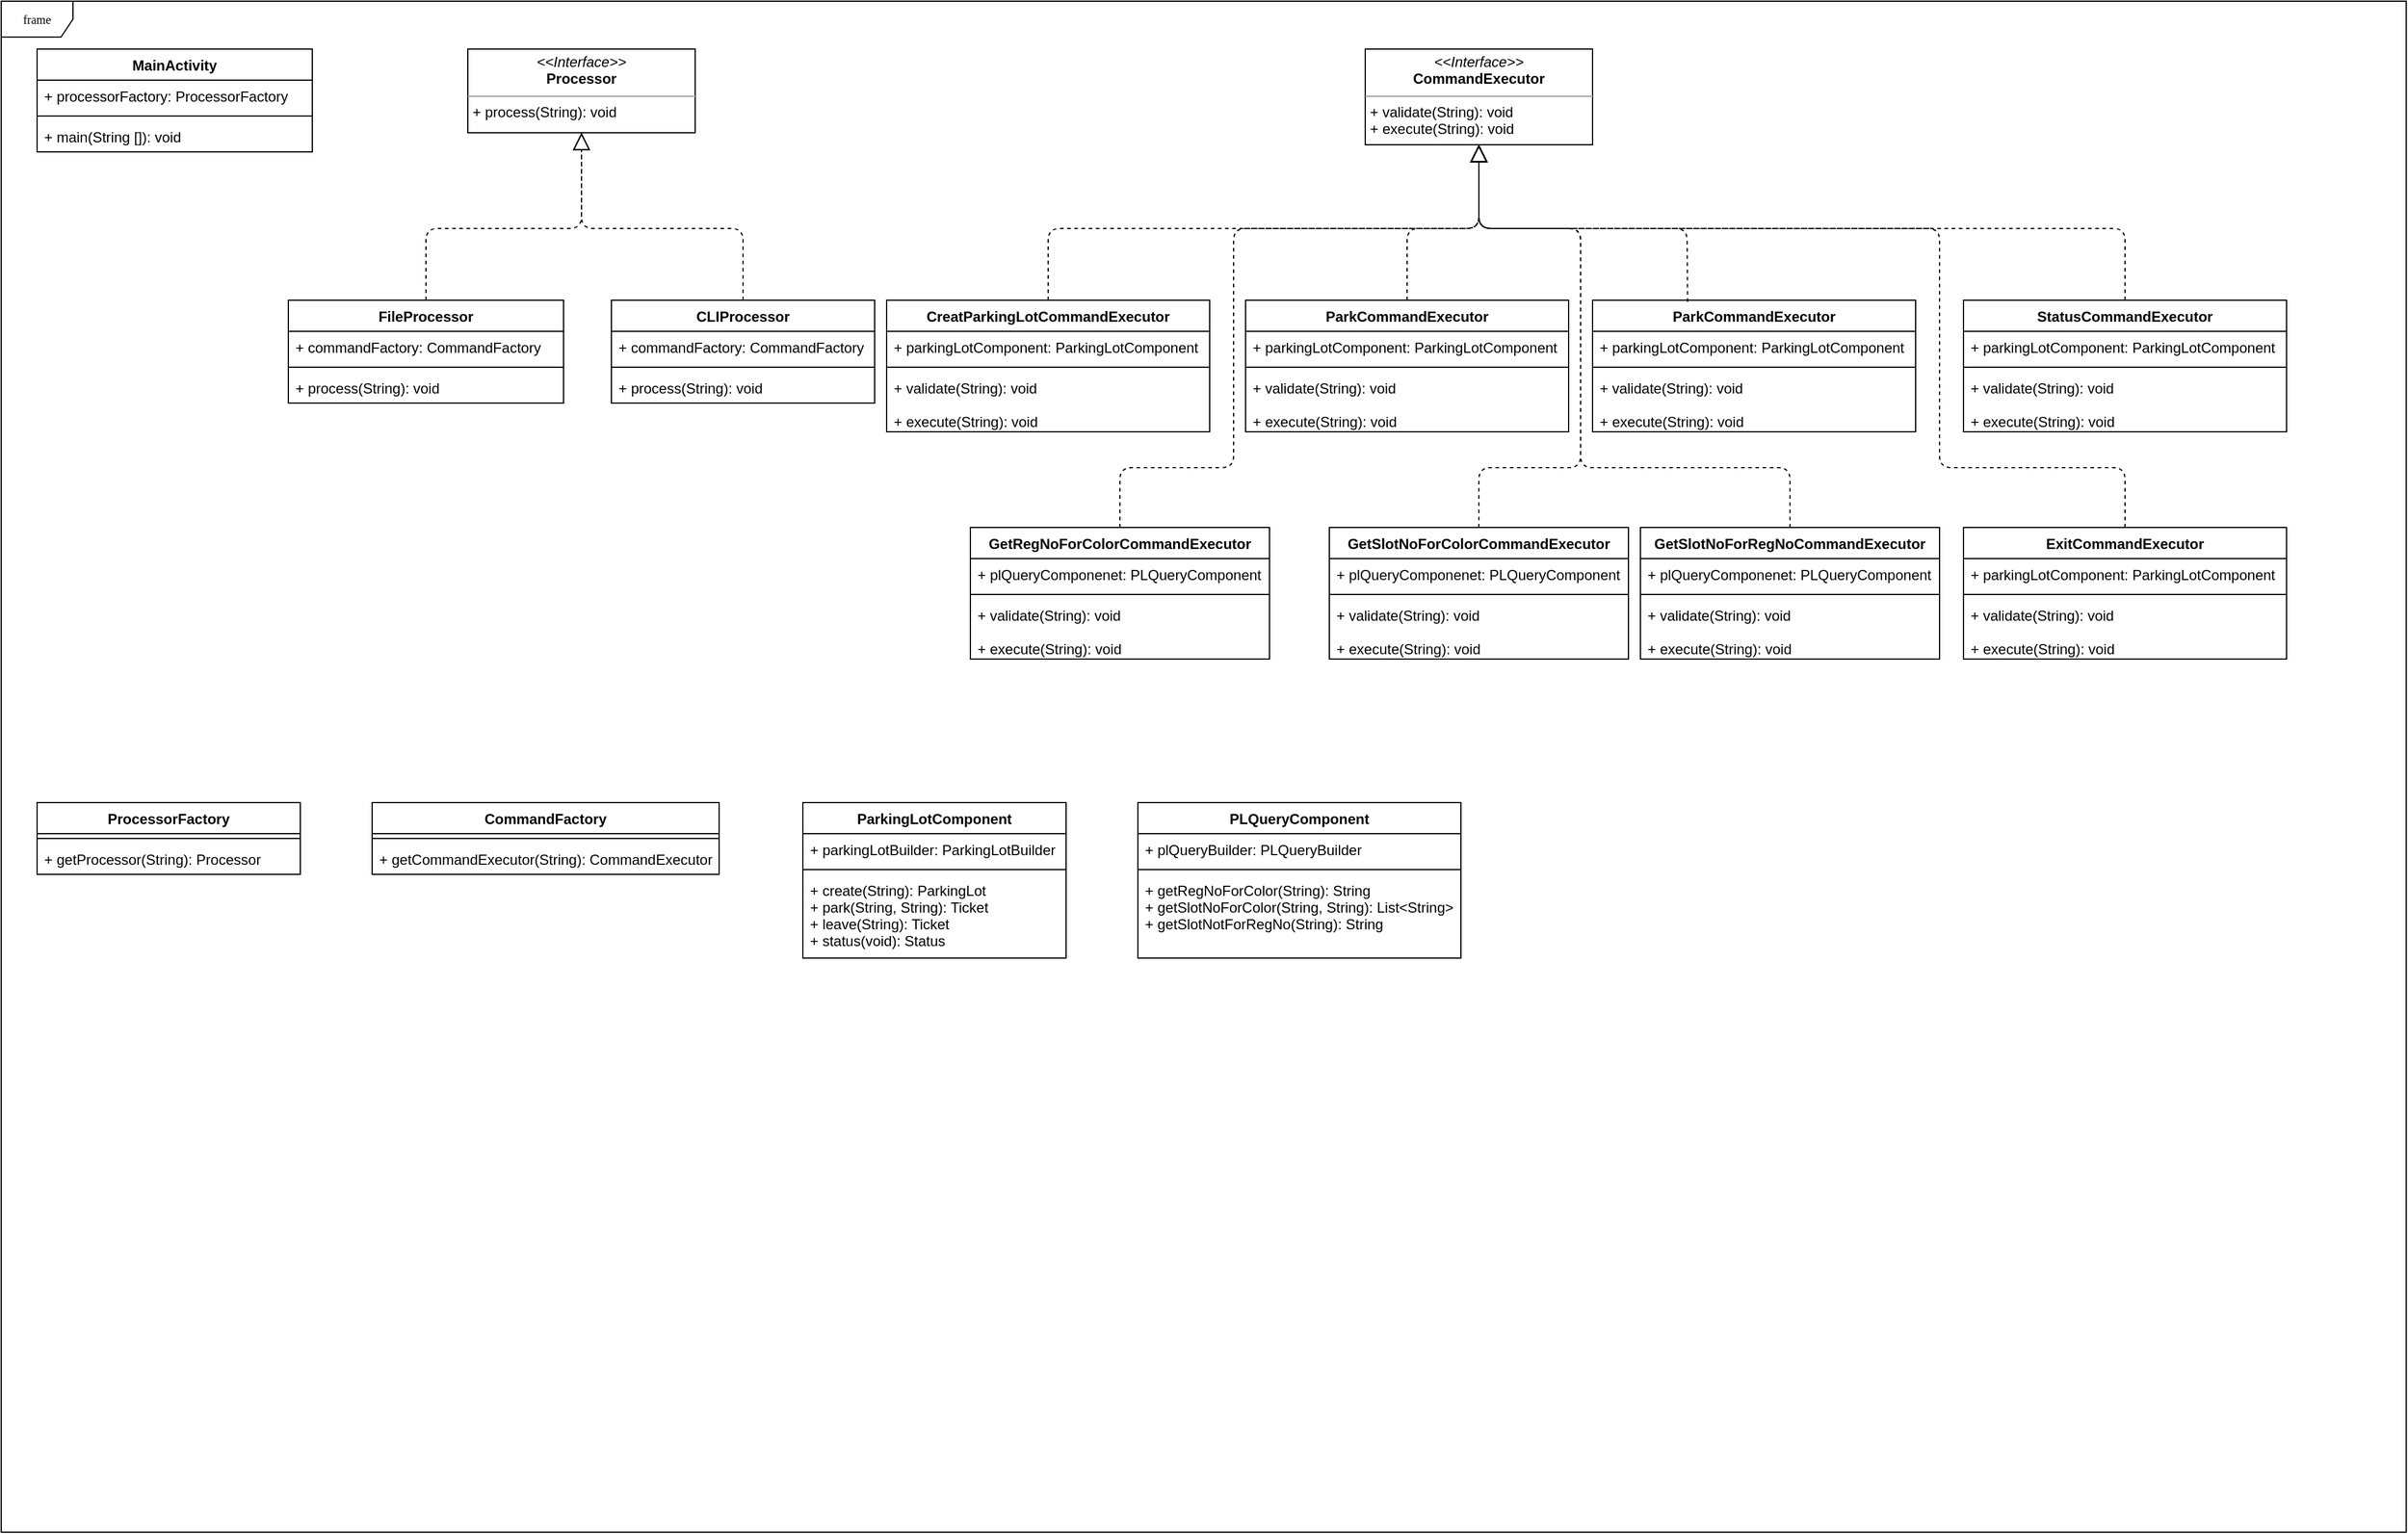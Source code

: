 <mxfile version="14.9.2" type="github">
  <diagram name="Page-1" id="c4acf3e9-155e-7222-9cf6-157b1a14988f">
    <mxGraphModel dx="1390" dy="684" grid="1" gridSize="10" guides="1" tooltips="1" connect="1" arrows="1" fold="1" page="1" pageScale="1" pageWidth="850" pageHeight="1100" background="none" math="0" shadow="0">
      <root>
        <mxCell id="0" />
        <mxCell id="1" parent="0" />
        <mxCell id="17acba5748e5396b-1" value="frame" style="shape=umlFrame;whiteSpace=wrap;html=1;rounded=0;shadow=0;comic=0;labelBackgroundColor=none;strokeWidth=1;fontFamily=Verdana;fontSize=10;align=center;" parent="1" vertex="1">
          <mxGeometry x="10" y="10" width="2010" height="1280" as="geometry" />
        </mxCell>
        <mxCell id="aAuqzf1xYi-Nk-OUqs1t-14" value="&lt;p style=&quot;margin: 0px ; margin-top: 4px ; text-align: center&quot;&gt;&lt;i&gt;&amp;lt;&amp;lt;Interface&amp;gt;&amp;gt;&lt;/i&gt;&lt;br&gt;&lt;b&gt;Processor&lt;/b&gt;&lt;/p&gt;&lt;hr size=&quot;1&quot;&gt;&lt;p style=&quot;margin: 0px ; margin-left: 4px&quot;&gt;+ process(String): void&lt;br&gt;&lt;/p&gt;" style="verticalAlign=top;align=left;overflow=fill;fontSize=12;fontFamily=Helvetica;html=1;" vertex="1" parent="1">
          <mxGeometry x="400" y="50" width="190" height="70" as="geometry" />
        </mxCell>
        <mxCell id="aAuqzf1xYi-Nk-OUqs1t-15" value="FileProcessor" style="swimlane;fontStyle=1;align=center;verticalAlign=top;childLayout=stackLayout;horizontal=1;startSize=26;horizontalStack=0;resizeParent=1;resizeParentMax=0;resizeLast=0;collapsible=1;marginBottom=0;" vertex="1" parent="1">
          <mxGeometry x="250" y="260" width="230" height="86" as="geometry" />
        </mxCell>
        <mxCell id="aAuqzf1xYi-Nk-OUqs1t-16" value="+ commandFactory: CommandFactory" style="text;strokeColor=none;fillColor=none;align=left;verticalAlign=top;spacingLeft=4;spacingRight=4;overflow=hidden;rotatable=0;points=[[0,0.5],[1,0.5]];portConstraint=eastwest;" vertex="1" parent="aAuqzf1xYi-Nk-OUqs1t-15">
          <mxGeometry y="26" width="230" height="26" as="geometry" />
        </mxCell>
        <mxCell id="aAuqzf1xYi-Nk-OUqs1t-17" value="" style="line;strokeWidth=1;fillColor=none;align=left;verticalAlign=middle;spacingTop=-1;spacingLeft=3;spacingRight=3;rotatable=0;labelPosition=right;points=[];portConstraint=eastwest;" vertex="1" parent="aAuqzf1xYi-Nk-OUqs1t-15">
          <mxGeometry y="52" width="230" height="8" as="geometry" />
        </mxCell>
        <mxCell id="aAuqzf1xYi-Nk-OUqs1t-18" value="+ process(String): void" style="text;strokeColor=none;fillColor=none;align=left;verticalAlign=top;spacingLeft=4;spacingRight=4;overflow=hidden;rotatable=0;points=[[0,0.5],[1,0.5]];portConstraint=eastwest;" vertex="1" parent="aAuqzf1xYi-Nk-OUqs1t-15">
          <mxGeometry y="60" width="230" height="26" as="geometry" />
        </mxCell>
        <mxCell id="aAuqzf1xYi-Nk-OUqs1t-19" value="ProcessorFactory" style="swimlane;fontStyle=1;align=center;verticalAlign=top;childLayout=stackLayout;horizontal=1;startSize=26;horizontalStack=0;resizeParent=1;resizeParentMax=0;resizeLast=0;collapsible=1;marginBottom=0;" vertex="1" parent="1">
          <mxGeometry x="40" y="680" width="220" height="60" as="geometry" />
        </mxCell>
        <mxCell id="aAuqzf1xYi-Nk-OUqs1t-21" value="" style="line;strokeWidth=1;fillColor=none;align=left;verticalAlign=middle;spacingTop=-1;spacingLeft=3;spacingRight=3;rotatable=0;labelPosition=right;points=[];portConstraint=eastwest;" vertex="1" parent="aAuqzf1xYi-Nk-OUqs1t-19">
          <mxGeometry y="26" width="220" height="8" as="geometry" />
        </mxCell>
        <mxCell id="aAuqzf1xYi-Nk-OUqs1t-22" value="+ getProcessor(String): Processor" style="text;strokeColor=none;fillColor=none;align=left;verticalAlign=top;spacingLeft=4;spacingRight=4;overflow=hidden;rotatable=0;points=[[0,0.5],[1,0.5]];portConstraint=eastwest;" vertex="1" parent="aAuqzf1xYi-Nk-OUqs1t-19">
          <mxGeometry y="34" width="220" height="26" as="geometry" />
        </mxCell>
        <mxCell id="aAuqzf1xYi-Nk-OUqs1t-23" value="CommandFactory" style="swimlane;fontStyle=1;align=center;verticalAlign=top;childLayout=stackLayout;horizontal=1;startSize=26;horizontalStack=0;resizeParent=1;resizeParentMax=0;resizeLast=0;collapsible=1;marginBottom=0;" vertex="1" parent="1">
          <mxGeometry x="320" y="680" width="290" height="60" as="geometry" />
        </mxCell>
        <mxCell id="aAuqzf1xYi-Nk-OUqs1t-25" value="" style="line;strokeWidth=1;fillColor=none;align=left;verticalAlign=middle;spacingTop=-1;spacingLeft=3;spacingRight=3;rotatable=0;labelPosition=right;points=[];portConstraint=eastwest;" vertex="1" parent="aAuqzf1xYi-Nk-OUqs1t-23">
          <mxGeometry y="26" width="290" height="8" as="geometry" />
        </mxCell>
        <mxCell id="aAuqzf1xYi-Nk-OUqs1t-26" value="+ getCommandExecutor(String): CommandExecutor" style="text;strokeColor=none;fillColor=none;align=left;verticalAlign=top;spacingLeft=4;spacingRight=4;overflow=hidden;rotatable=0;points=[[0,0.5],[1,0.5]];portConstraint=eastwest;" vertex="1" parent="aAuqzf1xYi-Nk-OUqs1t-23">
          <mxGeometry y="34" width="290" height="26" as="geometry" />
        </mxCell>
        <mxCell id="aAuqzf1xYi-Nk-OUqs1t-27" value="CLIProcessor" style="swimlane;fontStyle=1;align=center;verticalAlign=top;childLayout=stackLayout;horizontal=1;startSize=26;horizontalStack=0;resizeParent=1;resizeParentMax=0;resizeLast=0;collapsible=1;marginBottom=0;" vertex="1" parent="1">
          <mxGeometry x="520" y="260" width="220" height="86" as="geometry" />
        </mxCell>
        <mxCell id="aAuqzf1xYi-Nk-OUqs1t-28" value="+ commandFactory: CommandFactory" style="text;strokeColor=none;fillColor=none;align=left;verticalAlign=top;spacingLeft=4;spacingRight=4;overflow=hidden;rotatable=0;points=[[0,0.5],[1,0.5]];portConstraint=eastwest;" vertex="1" parent="aAuqzf1xYi-Nk-OUqs1t-27">
          <mxGeometry y="26" width="220" height="26" as="geometry" />
        </mxCell>
        <mxCell id="aAuqzf1xYi-Nk-OUqs1t-29" value="" style="line;strokeWidth=1;fillColor=none;align=left;verticalAlign=middle;spacingTop=-1;spacingLeft=3;spacingRight=3;rotatable=0;labelPosition=right;points=[];portConstraint=eastwest;" vertex="1" parent="aAuqzf1xYi-Nk-OUqs1t-27">
          <mxGeometry y="52" width="220" height="8" as="geometry" />
        </mxCell>
        <mxCell id="aAuqzf1xYi-Nk-OUqs1t-30" value="+ process(String): void" style="text;strokeColor=none;fillColor=none;align=left;verticalAlign=top;spacingLeft=4;spacingRight=4;overflow=hidden;rotatable=0;points=[[0,0.5],[1,0.5]];portConstraint=eastwest;" vertex="1" parent="aAuqzf1xYi-Nk-OUqs1t-27">
          <mxGeometry y="60" width="220" height="26" as="geometry" />
        </mxCell>
        <mxCell id="aAuqzf1xYi-Nk-OUqs1t-31" value="&lt;p style=&quot;margin: 0px ; margin-top: 4px ; text-align: center&quot;&gt;&lt;i&gt;&amp;lt;&amp;lt;Interface&amp;gt;&amp;gt;&lt;/i&gt;&lt;br&gt;&lt;b&gt;CommandExecutor&lt;/b&gt;&lt;/p&gt;&lt;hr size=&quot;1&quot;&gt;&lt;p style=&quot;margin: 0px ; margin-left: 4px&quot;&gt;+ validate(String): void&lt;br&gt;&lt;/p&gt;&lt;p style=&quot;margin: 0px ; margin-left: 4px&quot;&gt;+ execute(String): void&lt;br&gt;&lt;/p&gt;" style="verticalAlign=top;align=left;overflow=fill;fontSize=12;fontFamily=Helvetica;html=1;" vertex="1" parent="1">
          <mxGeometry x="1150" y="50" width="190" height="80" as="geometry" />
        </mxCell>
        <mxCell id="aAuqzf1xYi-Nk-OUqs1t-32" value="CreatParkingLotCommandExecutor" style="swimlane;fontStyle=1;align=center;verticalAlign=top;childLayout=stackLayout;horizontal=1;startSize=26;horizontalStack=0;resizeParent=1;resizeParentMax=0;resizeLast=0;collapsible=1;marginBottom=0;" vertex="1" parent="1">
          <mxGeometry x="750" y="260" width="270" height="110" as="geometry" />
        </mxCell>
        <mxCell id="aAuqzf1xYi-Nk-OUqs1t-33" value="+ parkingLotComponent: ParkingLotComponent" style="text;strokeColor=none;fillColor=none;align=left;verticalAlign=top;spacingLeft=4;spacingRight=4;overflow=hidden;rotatable=0;points=[[0,0.5],[1,0.5]];portConstraint=eastwest;" vertex="1" parent="aAuqzf1xYi-Nk-OUqs1t-32">
          <mxGeometry y="26" width="270" height="26" as="geometry" />
        </mxCell>
        <mxCell id="aAuqzf1xYi-Nk-OUqs1t-34" value="" style="line;strokeWidth=1;fillColor=none;align=left;verticalAlign=middle;spacingTop=-1;spacingLeft=3;spacingRight=3;rotatable=0;labelPosition=right;points=[];portConstraint=eastwest;" vertex="1" parent="aAuqzf1xYi-Nk-OUqs1t-32">
          <mxGeometry y="52" width="270" height="8" as="geometry" />
        </mxCell>
        <mxCell id="aAuqzf1xYi-Nk-OUqs1t-35" value="+ validate(String): void&#xa;&#xa;+ execute(String): void" style="text;strokeColor=none;fillColor=none;align=left;verticalAlign=top;spacingLeft=4;spacingRight=4;overflow=hidden;rotatable=0;points=[[0,0.5],[1,0.5]];portConstraint=eastwest;" vertex="1" parent="aAuqzf1xYi-Nk-OUqs1t-32">
          <mxGeometry y="60" width="270" height="50" as="geometry" />
        </mxCell>
        <mxCell id="aAuqzf1xYi-Nk-OUqs1t-36" value="ParkCommandExecutor&#xa;" style="swimlane;fontStyle=1;align=center;verticalAlign=top;childLayout=stackLayout;horizontal=1;startSize=26;horizontalStack=0;resizeParent=1;resizeParentMax=0;resizeLast=0;collapsible=1;marginBottom=0;" vertex="1" parent="1">
          <mxGeometry x="1050" y="260" width="270" height="110" as="geometry" />
        </mxCell>
        <mxCell id="aAuqzf1xYi-Nk-OUqs1t-37" value="+ parkingLotComponent: ParkingLotComponent" style="text;strokeColor=none;fillColor=none;align=left;verticalAlign=top;spacingLeft=4;spacingRight=4;overflow=hidden;rotatable=0;points=[[0,0.5],[1,0.5]];portConstraint=eastwest;" vertex="1" parent="aAuqzf1xYi-Nk-OUqs1t-36">
          <mxGeometry y="26" width="270" height="26" as="geometry" />
        </mxCell>
        <mxCell id="aAuqzf1xYi-Nk-OUqs1t-38" value="" style="line;strokeWidth=1;fillColor=none;align=left;verticalAlign=middle;spacingTop=-1;spacingLeft=3;spacingRight=3;rotatable=0;labelPosition=right;points=[];portConstraint=eastwest;" vertex="1" parent="aAuqzf1xYi-Nk-OUqs1t-36">
          <mxGeometry y="52" width="270" height="8" as="geometry" />
        </mxCell>
        <mxCell id="aAuqzf1xYi-Nk-OUqs1t-39" value="+ validate(String): void&#xa;&#xa;+ execute(String): void" style="text;strokeColor=none;fillColor=none;align=left;verticalAlign=top;spacingLeft=4;spacingRight=4;overflow=hidden;rotatable=0;points=[[0,0.5],[1,0.5]];portConstraint=eastwest;" vertex="1" parent="aAuqzf1xYi-Nk-OUqs1t-36">
          <mxGeometry y="60" width="270" height="50" as="geometry" />
        </mxCell>
        <mxCell id="aAuqzf1xYi-Nk-OUqs1t-40" value="ParkCommandExecutor&#xa;" style="swimlane;fontStyle=1;align=center;verticalAlign=top;childLayout=stackLayout;horizontal=1;startSize=26;horizontalStack=0;resizeParent=1;resizeParentMax=0;resizeLast=0;collapsible=1;marginBottom=0;" vertex="1" parent="1">
          <mxGeometry x="1340" y="260" width="270" height="110" as="geometry" />
        </mxCell>
        <mxCell id="aAuqzf1xYi-Nk-OUqs1t-41" value="+ parkingLotComponent: ParkingLotComponent" style="text;strokeColor=none;fillColor=none;align=left;verticalAlign=top;spacingLeft=4;spacingRight=4;overflow=hidden;rotatable=0;points=[[0,0.5],[1,0.5]];portConstraint=eastwest;" vertex="1" parent="aAuqzf1xYi-Nk-OUqs1t-40">
          <mxGeometry y="26" width="270" height="26" as="geometry" />
        </mxCell>
        <mxCell id="aAuqzf1xYi-Nk-OUqs1t-42" value="" style="line;strokeWidth=1;fillColor=none;align=left;verticalAlign=middle;spacingTop=-1;spacingLeft=3;spacingRight=3;rotatable=0;labelPosition=right;points=[];portConstraint=eastwest;" vertex="1" parent="aAuqzf1xYi-Nk-OUqs1t-40">
          <mxGeometry y="52" width="270" height="8" as="geometry" />
        </mxCell>
        <mxCell id="aAuqzf1xYi-Nk-OUqs1t-43" value="+ validate(String): void&#xa;&#xa;+ execute(String): void" style="text;strokeColor=none;fillColor=none;align=left;verticalAlign=top;spacingLeft=4;spacingRight=4;overflow=hidden;rotatable=0;points=[[0,0.5],[1,0.5]];portConstraint=eastwest;" vertex="1" parent="aAuqzf1xYi-Nk-OUqs1t-40">
          <mxGeometry y="60" width="270" height="50" as="geometry" />
        </mxCell>
        <mxCell id="aAuqzf1xYi-Nk-OUqs1t-44" value="GetRegNoForColorCommandExecutor" style="swimlane;fontStyle=1;align=center;verticalAlign=top;childLayout=stackLayout;horizontal=1;startSize=26;horizontalStack=0;resizeParent=1;resizeParentMax=0;resizeLast=0;collapsible=1;marginBottom=0;" vertex="1" parent="1">
          <mxGeometry x="820" y="450" width="250" height="110" as="geometry" />
        </mxCell>
        <mxCell id="aAuqzf1xYi-Nk-OUqs1t-45" value="+ plQueryComponenet: PLQueryComponent" style="text;strokeColor=none;fillColor=none;align=left;verticalAlign=top;spacingLeft=4;spacingRight=4;overflow=hidden;rotatable=0;points=[[0,0.5],[1,0.5]];portConstraint=eastwest;" vertex="1" parent="aAuqzf1xYi-Nk-OUqs1t-44">
          <mxGeometry y="26" width="250" height="26" as="geometry" />
        </mxCell>
        <mxCell id="aAuqzf1xYi-Nk-OUqs1t-46" value="" style="line;strokeWidth=1;fillColor=none;align=left;verticalAlign=middle;spacingTop=-1;spacingLeft=3;spacingRight=3;rotatable=0;labelPosition=right;points=[];portConstraint=eastwest;" vertex="1" parent="aAuqzf1xYi-Nk-OUqs1t-44">
          <mxGeometry y="52" width="250" height="8" as="geometry" />
        </mxCell>
        <mxCell id="aAuqzf1xYi-Nk-OUqs1t-47" value="+ validate(String): void&#xa;&#xa;+ execute(String): void" style="text;strokeColor=none;fillColor=none;align=left;verticalAlign=top;spacingLeft=4;spacingRight=4;overflow=hidden;rotatable=0;points=[[0,0.5],[1,0.5]];portConstraint=eastwest;" vertex="1" parent="aAuqzf1xYi-Nk-OUqs1t-44">
          <mxGeometry y="60" width="250" height="50" as="geometry" />
        </mxCell>
        <mxCell id="aAuqzf1xYi-Nk-OUqs1t-48" value="GetSlotNoForColorCommandExecutor" style="swimlane;fontStyle=1;align=center;verticalAlign=top;childLayout=stackLayout;horizontal=1;startSize=26;horizontalStack=0;resizeParent=1;resizeParentMax=0;resizeLast=0;collapsible=1;marginBottom=0;" vertex="1" parent="1">
          <mxGeometry x="1120" y="450" width="250" height="110" as="geometry" />
        </mxCell>
        <mxCell id="aAuqzf1xYi-Nk-OUqs1t-49" value="+ plQueryComponenet: PLQueryComponent" style="text;strokeColor=none;fillColor=none;align=left;verticalAlign=top;spacingLeft=4;spacingRight=4;overflow=hidden;rotatable=0;points=[[0,0.5],[1,0.5]];portConstraint=eastwest;" vertex="1" parent="aAuqzf1xYi-Nk-OUqs1t-48">
          <mxGeometry y="26" width="250" height="26" as="geometry" />
        </mxCell>
        <mxCell id="aAuqzf1xYi-Nk-OUqs1t-50" value="" style="line;strokeWidth=1;fillColor=none;align=left;verticalAlign=middle;spacingTop=-1;spacingLeft=3;spacingRight=3;rotatable=0;labelPosition=right;points=[];portConstraint=eastwest;" vertex="1" parent="aAuqzf1xYi-Nk-OUqs1t-48">
          <mxGeometry y="52" width="250" height="8" as="geometry" />
        </mxCell>
        <mxCell id="aAuqzf1xYi-Nk-OUqs1t-51" value="+ validate(String): void&#xa;&#xa;+ execute(String): void" style="text;strokeColor=none;fillColor=none;align=left;verticalAlign=top;spacingLeft=4;spacingRight=4;overflow=hidden;rotatable=0;points=[[0,0.5],[1,0.5]];portConstraint=eastwest;" vertex="1" parent="aAuqzf1xYi-Nk-OUqs1t-48">
          <mxGeometry y="60" width="250" height="50" as="geometry" />
        </mxCell>
        <mxCell id="aAuqzf1xYi-Nk-OUqs1t-52" value="GetSlotNoForRegNoCommandExecutor" style="swimlane;fontStyle=1;align=center;verticalAlign=top;childLayout=stackLayout;horizontal=1;startSize=26;horizontalStack=0;resizeParent=1;resizeParentMax=0;resizeLast=0;collapsible=1;marginBottom=0;" vertex="1" parent="1">
          <mxGeometry x="1380" y="450" width="250" height="110" as="geometry" />
        </mxCell>
        <mxCell id="aAuqzf1xYi-Nk-OUqs1t-53" value="+ plQueryComponenet: PLQueryComponent" style="text;strokeColor=none;fillColor=none;align=left;verticalAlign=top;spacingLeft=4;spacingRight=4;overflow=hidden;rotatable=0;points=[[0,0.5],[1,0.5]];portConstraint=eastwest;" vertex="1" parent="aAuqzf1xYi-Nk-OUqs1t-52">
          <mxGeometry y="26" width="250" height="26" as="geometry" />
        </mxCell>
        <mxCell id="aAuqzf1xYi-Nk-OUqs1t-54" value="" style="line;strokeWidth=1;fillColor=none;align=left;verticalAlign=middle;spacingTop=-1;spacingLeft=3;spacingRight=3;rotatable=0;labelPosition=right;points=[];portConstraint=eastwest;" vertex="1" parent="aAuqzf1xYi-Nk-OUqs1t-52">
          <mxGeometry y="52" width="250" height="8" as="geometry" />
        </mxCell>
        <mxCell id="aAuqzf1xYi-Nk-OUqs1t-55" value="+ validate(String): void&#xa;&#xa;+ execute(String): void" style="text;strokeColor=none;fillColor=none;align=left;verticalAlign=top;spacingLeft=4;spacingRight=4;overflow=hidden;rotatable=0;points=[[0,0.5],[1,0.5]];portConstraint=eastwest;" vertex="1" parent="aAuqzf1xYi-Nk-OUqs1t-52">
          <mxGeometry y="60" width="250" height="50" as="geometry" />
        </mxCell>
        <mxCell id="aAuqzf1xYi-Nk-OUqs1t-56" value="StatusCommandExecutor&#xa;" style="swimlane;fontStyle=1;align=center;verticalAlign=top;childLayout=stackLayout;horizontal=1;startSize=26;horizontalStack=0;resizeParent=1;resizeParentMax=0;resizeLast=0;collapsible=1;marginBottom=0;" vertex="1" parent="1">
          <mxGeometry x="1650" y="260" width="270" height="110" as="geometry" />
        </mxCell>
        <mxCell id="aAuqzf1xYi-Nk-OUqs1t-57" value="+ parkingLotComponent: ParkingLotComponent" style="text;strokeColor=none;fillColor=none;align=left;verticalAlign=top;spacingLeft=4;spacingRight=4;overflow=hidden;rotatable=0;points=[[0,0.5],[1,0.5]];portConstraint=eastwest;" vertex="1" parent="aAuqzf1xYi-Nk-OUqs1t-56">
          <mxGeometry y="26" width="270" height="26" as="geometry" />
        </mxCell>
        <mxCell id="aAuqzf1xYi-Nk-OUqs1t-58" value="" style="line;strokeWidth=1;fillColor=none;align=left;verticalAlign=middle;spacingTop=-1;spacingLeft=3;spacingRight=3;rotatable=0;labelPosition=right;points=[];portConstraint=eastwest;" vertex="1" parent="aAuqzf1xYi-Nk-OUqs1t-56">
          <mxGeometry y="52" width="270" height="8" as="geometry" />
        </mxCell>
        <mxCell id="aAuqzf1xYi-Nk-OUqs1t-59" value="+ validate(String): void&#xa;&#xa;+ execute(String): void" style="text;strokeColor=none;fillColor=none;align=left;verticalAlign=top;spacingLeft=4;spacingRight=4;overflow=hidden;rotatable=0;points=[[0,0.5],[1,0.5]];portConstraint=eastwest;" vertex="1" parent="aAuqzf1xYi-Nk-OUqs1t-56">
          <mxGeometry y="60" width="270" height="50" as="geometry" />
        </mxCell>
        <mxCell id="aAuqzf1xYi-Nk-OUqs1t-60" value="ExitCommandExecutor&#xa;" style="swimlane;fontStyle=1;align=center;verticalAlign=top;childLayout=stackLayout;horizontal=1;startSize=26;horizontalStack=0;resizeParent=1;resizeParentMax=0;resizeLast=0;collapsible=1;marginBottom=0;" vertex="1" parent="1">
          <mxGeometry x="1650" y="450" width="270" height="110" as="geometry" />
        </mxCell>
        <mxCell id="aAuqzf1xYi-Nk-OUqs1t-61" value="+ parkingLotComponent: ParkingLotComponent" style="text;strokeColor=none;fillColor=none;align=left;verticalAlign=top;spacingLeft=4;spacingRight=4;overflow=hidden;rotatable=0;points=[[0,0.5],[1,0.5]];portConstraint=eastwest;" vertex="1" parent="aAuqzf1xYi-Nk-OUqs1t-60">
          <mxGeometry y="26" width="270" height="26" as="geometry" />
        </mxCell>
        <mxCell id="aAuqzf1xYi-Nk-OUqs1t-62" value="" style="line;strokeWidth=1;fillColor=none;align=left;verticalAlign=middle;spacingTop=-1;spacingLeft=3;spacingRight=3;rotatable=0;labelPosition=right;points=[];portConstraint=eastwest;" vertex="1" parent="aAuqzf1xYi-Nk-OUqs1t-60">
          <mxGeometry y="52" width="270" height="8" as="geometry" />
        </mxCell>
        <mxCell id="aAuqzf1xYi-Nk-OUqs1t-63" value="+ validate(String): void&#xa;&#xa;+ execute(String): void" style="text;strokeColor=none;fillColor=none;align=left;verticalAlign=top;spacingLeft=4;spacingRight=4;overflow=hidden;rotatable=0;points=[[0,0.5],[1,0.5]];portConstraint=eastwest;" vertex="1" parent="aAuqzf1xYi-Nk-OUqs1t-60">
          <mxGeometry y="60" width="270" height="50" as="geometry" />
        </mxCell>
        <mxCell id="aAuqzf1xYi-Nk-OUqs1t-64" value="" style="endArrow=block;dashed=1;endFill=0;endSize=12;html=1;entryX=0.5;entryY=1;entryDx=0;entryDy=0;exitX=0.5;exitY=0;exitDx=0;exitDy=0;" edge="1" parent="1" source="aAuqzf1xYi-Nk-OUqs1t-15" target="aAuqzf1xYi-Nk-OUqs1t-14">
          <mxGeometry width="160" relative="1" as="geometry">
            <mxPoint x="500" y="230" as="sourcePoint" />
            <mxPoint x="660" y="230" as="targetPoint" />
            <Array as="points">
              <mxPoint x="365" y="200" />
              <mxPoint x="495" y="200" />
            </Array>
          </mxGeometry>
        </mxCell>
        <mxCell id="aAuqzf1xYi-Nk-OUqs1t-65" value="" style="endArrow=block;dashed=1;endFill=0;endSize=12;html=1;exitX=0.5;exitY=0;exitDx=0;exitDy=0;entryX=0.5;entryY=1;entryDx=0;entryDy=0;" edge="1" parent="1" source="aAuqzf1xYi-Nk-OUqs1t-27" target="aAuqzf1xYi-Nk-OUqs1t-14">
          <mxGeometry width="160" relative="1" as="geometry">
            <mxPoint x="410" y="270" as="sourcePoint" />
            <mxPoint x="520" y="120" as="targetPoint" />
            <Array as="points">
              <mxPoint x="630" y="200" />
              <mxPoint x="495" y="200" />
            </Array>
          </mxGeometry>
        </mxCell>
        <mxCell id="aAuqzf1xYi-Nk-OUqs1t-66" value="" style="endArrow=block;dashed=1;endFill=0;endSize=12;html=1;entryX=0.5;entryY=1;entryDx=0;entryDy=0;exitX=0.5;exitY=0;exitDx=0;exitDy=0;" edge="1" parent="1" source="aAuqzf1xYi-Nk-OUqs1t-32" target="aAuqzf1xYi-Nk-OUqs1t-31">
          <mxGeometry width="160" relative="1" as="geometry">
            <mxPoint x="940" y="230" as="sourcePoint" />
            <mxPoint x="1100" y="230" as="targetPoint" />
            <Array as="points">
              <mxPoint x="885" y="200" />
              <mxPoint x="1245" y="200" />
            </Array>
          </mxGeometry>
        </mxCell>
        <mxCell id="aAuqzf1xYi-Nk-OUqs1t-67" value="" style="endArrow=block;dashed=1;endFill=0;endSize=12;html=1;exitX=0.5;exitY=0;exitDx=0;exitDy=0;entryX=0.5;entryY=1;entryDx=0;entryDy=0;" edge="1" parent="1" source="aAuqzf1xYi-Nk-OUqs1t-56" target="aAuqzf1xYi-Nk-OUqs1t-31">
          <mxGeometry width="160" relative="1" as="geometry">
            <mxPoint x="865" y="270" as="sourcePoint" />
            <mxPoint x="1220" y="120" as="targetPoint" />
            <Array as="points">
              <mxPoint x="1785" y="200" />
              <mxPoint x="1245" y="200" />
            </Array>
          </mxGeometry>
        </mxCell>
        <mxCell id="aAuqzf1xYi-Nk-OUqs1t-68" value="" style="endArrow=block;dashed=1;endFill=0;endSize=12;html=1;exitX=0.294;exitY=0.012;exitDx=0;exitDy=0;entryX=0.5;entryY=1;entryDx=0;entryDy=0;exitPerimeter=0;" edge="1" parent="1" source="aAuqzf1xYi-Nk-OUqs1t-40" target="aAuqzf1xYi-Nk-OUqs1t-31">
          <mxGeometry width="160" relative="1" as="geometry">
            <mxPoint x="1490" y="270" as="sourcePoint" />
            <mxPoint x="1050" y="130" as="targetPoint" />
            <Array as="points">
              <mxPoint x="1419" y="200" />
              <mxPoint x="1245" y="200" />
            </Array>
          </mxGeometry>
        </mxCell>
        <mxCell id="aAuqzf1xYi-Nk-OUqs1t-69" value="" style="endArrow=block;dashed=1;endFill=0;endSize=12;html=1;exitX=0.5;exitY=0;exitDx=0;exitDy=0;entryX=0.5;entryY=1;entryDx=0;entryDy=0;" edge="1" parent="1" source="aAuqzf1xYi-Nk-OUqs1t-36" target="aAuqzf1xYi-Nk-OUqs1t-31">
          <mxGeometry width="160" relative="1" as="geometry">
            <mxPoint x="1290" y="270" as="sourcePoint" />
            <mxPoint x="1255" y="130" as="targetPoint" />
            <Array as="points">
              <mxPoint x="1185" y="200" />
              <mxPoint x="1245" y="200" />
            </Array>
          </mxGeometry>
        </mxCell>
        <mxCell id="aAuqzf1xYi-Nk-OUqs1t-70" value="" style="endArrow=block;dashed=1;endFill=0;endSize=12;html=1;exitX=0.5;exitY=0;exitDx=0;exitDy=0;entryX=0.5;entryY=1;entryDx=0;entryDy=0;" edge="1" parent="1" source="aAuqzf1xYi-Nk-OUqs1t-44" target="aAuqzf1xYi-Nk-OUqs1t-31">
          <mxGeometry width="160" relative="1" as="geometry">
            <mxPoint x="1257.04" y="271.032" as="sourcePoint" />
            <mxPoint x="1255" y="130" as="targetPoint" />
            <Array as="points">
              <mxPoint x="945" y="400" />
              <mxPoint x="1040" y="400" />
              <mxPoint x="1040" y="200" />
              <mxPoint x="1245" y="200" />
            </Array>
          </mxGeometry>
        </mxCell>
        <mxCell id="aAuqzf1xYi-Nk-OUqs1t-71" value="" style="endArrow=block;dashed=1;endFill=0;endSize=12;html=1;exitX=0.5;exitY=0;exitDx=0;exitDy=0;entryX=0.5;entryY=1;entryDx=0;entryDy=0;" edge="1" parent="1" source="aAuqzf1xYi-Nk-OUqs1t-48" target="aAuqzf1xYi-Nk-OUqs1t-31">
          <mxGeometry width="160" relative="1" as="geometry">
            <mxPoint x="1257.04" y="271.032" as="sourcePoint" />
            <mxPoint x="1255" y="130" as="targetPoint" />
            <Array as="points">
              <mxPoint x="1245" y="400" />
              <mxPoint x="1330" y="400" />
              <mxPoint x="1330" y="200" />
              <mxPoint x="1245" y="200" />
            </Array>
          </mxGeometry>
        </mxCell>
        <mxCell id="aAuqzf1xYi-Nk-OUqs1t-73" value="" style="endArrow=block;dashed=1;endFill=0;endSize=12;html=1;exitX=0.5;exitY=0;exitDx=0;exitDy=0;entryX=0.5;entryY=1;entryDx=0;entryDy=0;" edge="1" parent="1" source="aAuqzf1xYi-Nk-OUqs1t-52" target="aAuqzf1xYi-Nk-OUqs1t-31">
          <mxGeometry width="160" relative="1" as="geometry">
            <mxPoint x="1257.04" y="271.032" as="sourcePoint" />
            <mxPoint x="1255" y="130" as="targetPoint" />
            <Array as="points">
              <mxPoint x="1505" y="400" />
              <mxPoint x="1400" y="400" />
              <mxPoint x="1330" y="400" />
              <mxPoint x="1330" y="200" />
              <mxPoint x="1245" y="200" />
            </Array>
          </mxGeometry>
        </mxCell>
        <mxCell id="aAuqzf1xYi-Nk-OUqs1t-75" value="MainActivity" style="swimlane;fontStyle=1;align=center;verticalAlign=top;childLayout=stackLayout;horizontal=1;startSize=26;horizontalStack=0;resizeParent=1;resizeParentMax=0;resizeLast=0;collapsible=1;marginBottom=0;" vertex="1" parent="1">
          <mxGeometry x="40" y="50" width="230" height="86" as="geometry" />
        </mxCell>
        <mxCell id="aAuqzf1xYi-Nk-OUqs1t-76" value="+ processorFactory: ProcessorFactory" style="text;strokeColor=none;fillColor=none;align=left;verticalAlign=top;spacingLeft=4;spacingRight=4;overflow=hidden;rotatable=0;points=[[0,0.5],[1,0.5]];portConstraint=eastwest;" vertex="1" parent="aAuqzf1xYi-Nk-OUqs1t-75">
          <mxGeometry y="26" width="230" height="26" as="geometry" />
        </mxCell>
        <mxCell id="aAuqzf1xYi-Nk-OUqs1t-77" value="" style="line;strokeWidth=1;fillColor=none;align=left;verticalAlign=middle;spacingTop=-1;spacingLeft=3;spacingRight=3;rotatable=0;labelPosition=right;points=[];portConstraint=eastwest;" vertex="1" parent="aAuqzf1xYi-Nk-OUqs1t-75">
          <mxGeometry y="52" width="230" height="8" as="geometry" />
        </mxCell>
        <mxCell id="aAuqzf1xYi-Nk-OUqs1t-78" value="+ main(String []): void" style="text;strokeColor=none;fillColor=none;align=left;verticalAlign=top;spacingLeft=4;spacingRight=4;overflow=hidden;rotatable=0;points=[[0,0.5],[1,0.5]];portConstraint=eastwest;" vertex="1" parent="aAuqzf1xYi-Nk-OUqs1t-75">
          <mxGeometry y="60" width="230" height="26" as="geometry" />
        </mxCell>
        <mxCell id="aAuqzf1xYi-Nk-OUqs1t-79" value="" style="endArrow=block;dashed=1;endFill=0;endSize=12;html=1;exitX=0.5;exitY=0;exitDx=0;exitDy=0;entryX=0.5;entryY=1;entryDx=0;entryDy=0;" edge="1" parent="1" source="aAuqzf1xYi-Nk-OUqs1t-60" target="aAuqzf1xYi-Nk-OUqs1t-31">
          <mxGeometry width="160" relative="1" as="geometry">
            <mxPoint x="1795" y="270" as="sourcePoint" />
            <mxPoint x="1255" y="140" as="targetPoint" />
            <Array as="points">
              <mxPoint x="1785" y="400" />
              <mxPoint x="1630" y="400" />
              <mxPoint x="1630" y="200" />
              <mxPoint x="1520" y="200" />
              <mxPoint x="1245" y="200" />
            </Array>
          </mxGeometry>
        </mxCell>
        <mxCell id="aAuqzf1xYi-Nk-OUqs1t-84" value="ParkingLotComponent" style="swimlane;fontStyle=1;align=center;verticalAlign=top;childLayout=stackLayout;horizontal=1;startSize=26;horizontalStack=0;resizeParent=1;resizeParentMax=0;resizeLast=0;collapsible=1;marginBottom=0;" vertex="1" parent="1">
          <mxGeometry x="680" y="680" width="220" height="130" as="geometry" />
        </mxCell>
        <mxCell id="aAuqzf1xYi-Nk-OUqs1t-85" value="+ parkingLotBuilder: ParkingLotBuilder" style="text;strokeColor=none;fillColor=none;align=left;verticalAlign=top;spacingLeft=4;spacingRight=4;overflow=hidden;rotatable=0;points=[[0,0.5],[1,0.5]];portConstraint=eastwest;" vertex="1" parent="aAuqzf1xYi-Nk-OUqs1t-84">
          <mxGeometry y="26" width="220" height="26" as="geometry" />
        </mxCell>
        <mxCell id="aAuqzf1xYi-Nk-OUqs1t-86" value="" style="line;strokeWidth=1;fillColor=none;align=left;verticalAlign=middle;spacingTop=-1;spacingLeft=3;spacingRight=3;rotatable=0;labelPosition=right;points=[];portConstraint=eastwest;" vertex="1" parent="aAuqzf1xYi-Nk-OUqs1t-84">
          <mxGeometry y="52" width="220" height="8" as="geometry" />
        </mxCell>
        <mxCell id="aAuqzf1xYi-Nk-OUqs1t-87" value="+ create(String): ParkingLot&#xa;+ park(String, String): Ticket&#xa;+ leave(String): Ticket&#xa;+ status(void): Status" style="text;strokeColor=none;fillColor=none;align=left;verticalAlign=top;spacingLeft=4;spacingRight=4;overflow=hidden;rotatable=0;points=[[0,0.5],[1,0.5]];portConstraint=eastwest;" vertex="1" parent="aAuqzf1xYi-Nk-OUqs1t-84">
          <mxGeometry y="60" width="220" height="70" as="geometry" />
        </mxCell>
        <mxCell id="aAuqzf1xYi-Nk-OUqs1t-88" value="PLQueryComponent" style="swimlane;fontStyle=1;align=center;verticalAlign=top;childLayout=stackLayout;horizontal=1;startSize=26;horizontalStack=0;resizeParent=1;resizeParentMax=0;resizeLast=0;collapsible=1;marginBottom=0;" vertex="1" parent="1">
          <mxGeometry x="960" y="680" width="270" height="130" as="geometry" />
        </mxCell>
        <mxCell id="aAuqzf1xYi-Nk-OUqs1t-89" value="+ plQueryBuilder: PLQueryBuilder" style="text;strokeColor=none;fillColor=none;align=left;verticalAlign=top;spacingLeft=4;spacingRight=4;overflow=hidden;rotatable=0;points=[[0,0.5],[1,0.5]];portConstraint=eastwest;" vertex="1" parent="aAuqzf1xYi-Nk-OUqs1t-88">
          <mxGeometry y="26" width="270" height="26" as="geometry" />
        </mxCell>
        <mxCell id="aAuqzf1xYi-Nk-OUqs1t-90" value="" style="line;strokeWidth=1;fillColor=none;align=left;verticalAlign=middle;spacingTop=-1;spacingLeft=3;spacingRight=3;rotatable=0;labelPosition=right;points=[];portConstraint=eastwest;" vertex="1" parent="aAuqzf1xYi-Nk-OUqs1t-88">
          <mxGeometry y="52" width="270" height="8" as="geometry" />
        </mxCell>
        <mxCell id="aAuqzf1xYi-Nk-OUqs1t-91" value="+ getRegNoForColor(String): String&#xa;+ getSlotNoForColor(String, String): List&lt;String&gt;&#xa;+ getSlotNotForRegNo(String): String" style="text;strokeColor=none;fillColor=none;align=left;verticalAlign=top;spacingLeft=4;spacingRight=4;overflow=hidden;rotatable=0;points=[[0,0.5],[1,0.5]];portConstraint=eastwest;" vertex="1" parent="aAuqzf1xYi-Nk-OUqs1t-88">
          <mxGeometry y="60" width="270" height="70" as="geometry" />
        </mxCell>
      </root>
    </mxGraphModel>
  </diagram>
</mxfile>
